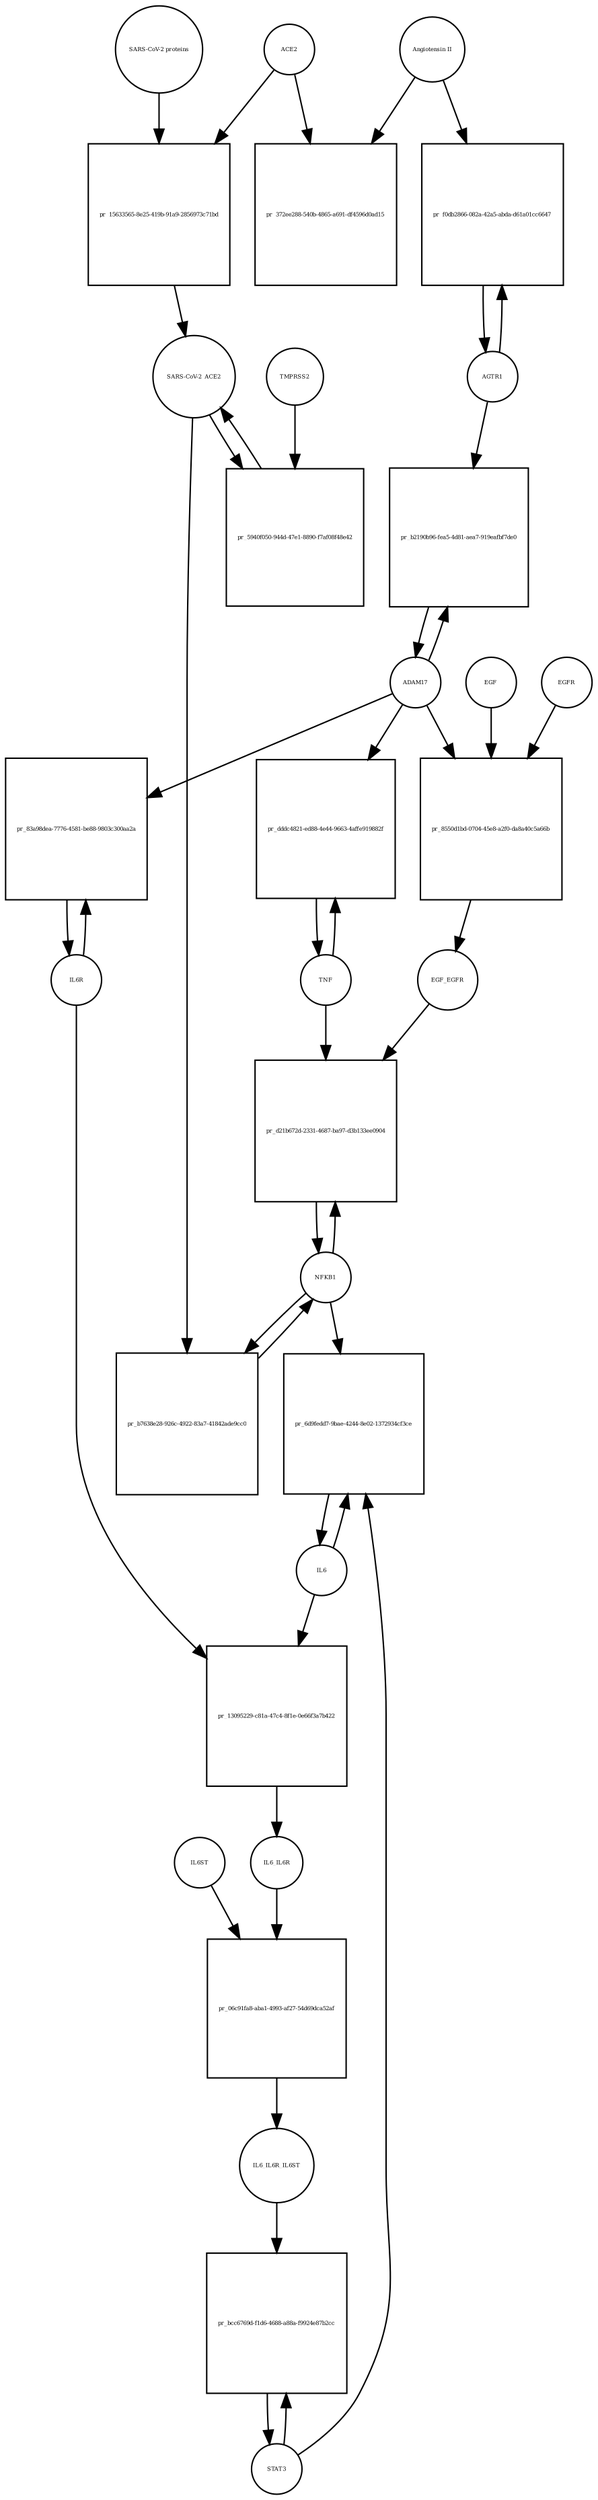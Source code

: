 strict digraph  {
"Angiotensin II" [annotation="", bipartite=0, cls="simple chemical", fontsize=4, label="Angiotensin II", shape=circle];
"pr_372ee288-540b-4865-a691-df4596d0ad15" [annotation="", bipartite=1, cls=process, fontsize=4, label="pr_372ee288-540b-4865-a691-df4596d0ad15", shape=square];
ACE2 [annotation="", bipartite=0, cls=macromolecule, fontsize=4, label=ACE2, shape=circle];
"pr_15633565-8e25-419b-91a9-2856973c71bd" [annotation="", bipartite=1, cls=process, fontsize=4, label="pr_15633565-8e25-419b-91a9-2856973c71bd", shape=square];
"SARS-CoV-2_ACE2" [annotation="", bipartite=0, cls=complex, fontsize=4, label="SARS-CoV-2_ACE2", shape=circle];
"SARS-CoV-2 proteins" [annotation="", bipartite=0, cls=macromolecule, fontsize=4, label="SARS-CoV-2 proteins", shape=circle];
"pr_5940f050-944d-47e1-8890-f7af08f48e42" [annotation="", bipartite=1, cls=process, fontsize=4, label="pr_5940f050-944d-47e1-8890-f7af08f48e42", shape=square];
TMPRSS2 [annotation="", bipartite=0, cls=macromolecule, fontsize=4, label=TMPRSS2, shape=circle];
NFKB1 [annotation="", bipartite=0, cls=macromolecule, fontsize=4, label=NFKB1, shape=circle];
"pr_b7638e28-926c-4922-83a7-41842ade9cc0" [annotation="", bipartite=1, cls=process, fontsize=4, label="pr_b7638e28-926c-4922-83a7-41842ade9cc0", shape=square];
"pr_d21b672d-2331-4687-ba97-d3b133ee0904" [annotation="", bipartite=1, cls=process, fontsize=4, label="pr_d21b672d-2331-4687-ba97-d3b133ee0904", shape=square];
EGF_EGFR [annotation="", bipartite=0, cls=complex, fontsize=4, label=EGF_EGFR, shape=circle];
TNF [annotation="", bipartite=0, cls=macromolecule, fontsize=4, label=TNF, shape=circle];
AGTR1 [annotation="", bipartite=0, cls=macromolecule, fontsize=4, label=AGTR1, shape=circle];
"pr_f0db2866-082a-42a5-abda-d61a01cc6647" [annotation="", bipartite=1, cls=process, fontsize=4, label="pr_f0db2866-082a-42a5-abda-d61a01cc6647", shape=square];
ADAM17 [annotation="", bipartite=0, cls=macromolecule, fontsize=4, label=ADAM17, shape=circle];
"pr_b2190b96-fea5-4d81-aea7-919eafbf7de0" [annotation="", bipartite=1, cls=process, fontsize=4, label="pr_b2190b96-fea5-4d81-aea7-919eafbf7de0", shape=square];
IL6R [annotation="", bipartite=0, cls=macromolecule, fontsize=4, label=IL6R, shape=circle];
"pr_83a98dea-7776-4581-be88-9803c300aa2a" [annotation="", bipartite=1, cls=process, fontsize=4, label="pr_83a98dea-7776-4581-be88-9803c300aa2a", shape=square];
EGFR [annotation="", bipartite=0, cls=macromolecule, fontsize=4, label=EGFR, shape=circle];
"pr_8550d1bd-0704-45e8-a2f0-da8a40c5a66b" [annotation="", bipartite=1, cls=process, fontsize=4, label="pr_8550d1bd-0704-45e8-a2f0-da8a40c5a66b", shape=square];
EGF [annotation="", bipartite=0, cls=macromolecule, fontsize=4, label=EGF, shape=circle];
"pr_dddc4821-ed88-4e44-9663-4affe919882f" [annotation="", bipartite=1, cls=process, fontsize=4, label="pr_dddc4821-ed88-4e44-9663-4affe919882f", shape=square];
"pr_13095229-c81a-47c4-8f1e-0e66f3a7b422" [annotation="", bipartite=1, cls=process, fontsize=4, label="pr_13095229-c81a-47c4-8f1e-0e66f3a7b422", shape=square];
IL6_IL6R [annotation="", bipartite=0, cls=complex, fontsize=4, label=IL6_IL6R, shape=circle];
IL6 [annotation="", bipartite=0, cls=macromolecule, fontsize=4, label=IL6, shape=circle];
"pr_06c91fa8-aba1-4993-af27-54d69dca52af" [annotation="", bipartite=1, cls=process, fontsize=4, label="pr_06c91fa8-aba1-4993-af27-54d69dca52af", shape=square];
IL6_IL6R_IL6ST [annotation="", bipartite=0, cls=complex, fontsize=4, label=IL6_IL6R_IL6ST, shape=circle];
IL6ST [annotation="", bipartite=0, cls=macromolecule, fontsize=4, label=IL6ST, shape=circle];
STAT3 [annotation="", bipartite=0, cls=macromolecule, fontsize=4, label=STAT3, shape=circle];
"pr_bcc6769d-f1d6-4688-a88a-f9924e87b2cc" [annotation="", bipartite=1, cls=process, fontsize=4, label="pr_bcc6769d-f1d6-4688-a88a-f9924e87b2cc", shape=square];
"pr_6d9fedd7-9bae-4244-8e02-1372934cf3ce" [annotation="", bipartite=1, cls=process, fontsize=4, label="pr_6d9fedd7-9bae-4244-8e02-1372934cf3ce", shape=square];
"Angiotensin II" -> "pr_372ee288-540b-4865-a691-df4596d0ad15"  [annotation="", interaction_type=consumption];
"Angiotensin II" -> "pr_f0db2866-082a-42a5-abda-d61a01cc6647"  [annotation="", interaction_type=catalysis];
ACE2 -> "pr_372ee288-540b-4865-a691-df4596d0ad15"  [annotation="", interaction_type=catalysis];
ACE2 -> "pr_15633565-8e25-419b-91a9-2856973c71bd"  [annotation="", interaction_type=consumption];
"pr_15633565-8e25-419b-91a9-2856973c71bd" -> "SARS-CoV-2_ACE2"  [annotation="", interaction_type=production];
"SARS-CoV-2_ACE2" -> "pr_5940f050-944d-47e1-8890-f7af08f48e42"  [annotation="", interaction_type=consumption];
"SARS-CoV-2_ACE2" -> "pr_b7638e28-926c-4922-83a7-41842ade9cc0"  [annotation="", interaction_type=stimulation];
"SARS-CoV-2 proteins" -> "pr_15633565-8e25-419b-91a9-2856973c71bd"  [annotation="", interaction_type=consumption];
"pr_5940f050-944d-47e1-8890-f7af08f48e42" -> "SARS-CoV-2_ACE2"  [annotation="", interaction_type=production];
TMPRSS2 -> "pr_5940f050-944d-47e1-8890-f7af08f48e42"  [annotation="", interaction_type=consumption];
NFKB1 -> "pr_b7638e28-926c-4922-83a7-41842ade9cc0"  [annotation="", interaction_type=consumption];
NFKB1 -> "pr_d21b672d-2331-4687-ba97-d3b133ee0904"  [annotation="", interaction_type=consumption];
NFKB1 -> "pr_6d9fedd7-9bae-4244-8e02-1372934cf3ce"  [annotation="", interaction_type=stimulation];
"pr_b7638e28-926c-4922-83a7-41842ade9cc0" -> NFKB1  [annotation="", interaction_type=production];
"pr_d21b672d-2331-4687-ba97-d3b133ee0904" -> NFKB1  [annotation="", interaction_type=production];
EGF_EGFR -> "pr_d21b672d-2331-4687-ba97-d3b133ee0904"  [annotation="", interaction_type=stimulation];
TNF -> "pr_d21b672d-2331-4687-ba97-d3b133ee0904"  [annotation="", interaction_type=stimulation];
TNF -> "pr_dddc4821-ed88-4e44-9663-4affe919882f"  [annotation="", interaction_type=consumption];
AGTR1 -> "pr_f0db2866-082a-42a5-abda-d61a01cc6647"  [annotation="", interaction_type=consumption];
AGTR1 -> "pr_b2190b96-fea5-4d81-aea7-919eafbf7de0"  [annotation="", interaction_type=catalysis];
"pr_f0db2866-082a-42a5-abda-d61a01cc6647" -> AGTR1  [annotation="", interaction_type=production];
ADAM17 -> "pr_b2190b96-fea5-4d81-aea7-919eafbf7de0"  [annotation="", interaction_type=consumption];
ADAM17 -> "pr_83a98dea-7776-4581-be88-9803c300aa2a"  [annotation="", interaction_type=catalysis];
ADAM17 -> "pr_8550d1bd-0704-45e8-a2f0-da8a40c5a66b"  [annotation="", interaction_type=stimulation];
ADAM17 -> "pr_dddc4821-ed88-4e44-9663-4affe919882f"  [annotation="", interaction_type=catalysis];
"pr_b2190b96-fea5-4d81-aea7-919eafbf7de0" -> ADAM17  [annotation="", interaction_type=production];
IL6R -> "pr_83a98dea-7776-4581-be88-9803c300aa2a"  [annotation="", interaction_type=consumption];
IL6R -> "pr_13095229-c81a-47c4-8f1e-0e66f3a7b422"  [annotation="", interaction_type=consumption];
"pr_83a98dea-7776-4581-be88-9803c300aa2a" -> IL6R  [annotation="", interaction_type=production];
EGFR -> "pr_8550d1bd-0704-45e8-a2f0-da8a40c5a66b"  [annotation="", interaction_type=consumption];
"pr_8550d1bd-0704-45e8-a2f0-da8a40c5a66b" -> EGF_EGFR  [annotation="", interaction_type=production];
EGF -> "pr_8550d1bd-0704-45e8-a2f0-da8a40c5a66b"  [annotation="", interaction_type=consumption];
"pr_dddc4821-ed88-4e44-9663-4affe919882f" -> TNF  [annotation="", interaction_type=production];
"pr_13095229-c81a-47c4-8f1e-0e66f3a7b422" -> IL6_IL6R  [annotation="", interaction_type=production];
IL6_IL6R -> "pr_06c91fa8-aba1-4993-af27-54d69dca52af"  [annotation="", interaction_type=consumption];
IL6 -> "pr_13095229-c81a-47c4-8f1e-0e66f3a7b422"  [annotation="", interaction_type=consumption];
IL6 -> "pr_6d9fedd7-9bae-4244-8e02-1372934cf3ce"  [annotation="", interaction_type=consumption];
"pr_06c91fa8-aba1-4993-af27-54d69dca52af" -> IL6_IL6R_IL6ST  [annotation="", interaction_type=production];
IL6_IL6R_IL6ST -> "pr_bcc6769d-f1d6-4688-a88a-f9924e87b2cc"  [annotation="", interaction_type=catalysis];
IL6ST -> "pr_06c91fa8-aba1-4993-af27-54d69dca52af"  [annotation="", interaction_type=consumption];
STAT3 -> "pr_bcc6769d-f1d6-4688-a88a-f9924e87b2cc"  [annotation="", interaction_type=consumption];
STAT3 -> "pr_6d9fedd7-9bae-4244-8e02-1372934cf3ce"  [annotation="", interaction_type=stimulation];
"pr_bcc6769d-f1d6-4688-a88a-f9924e87b2cc" -> STAT3  [annotation="", interaction_type=production];
"pr_6d9fedd7-9bae-4244-8e02-1372934cf3ce" -> IL6  [annotation="", interaction_type=production];
}
